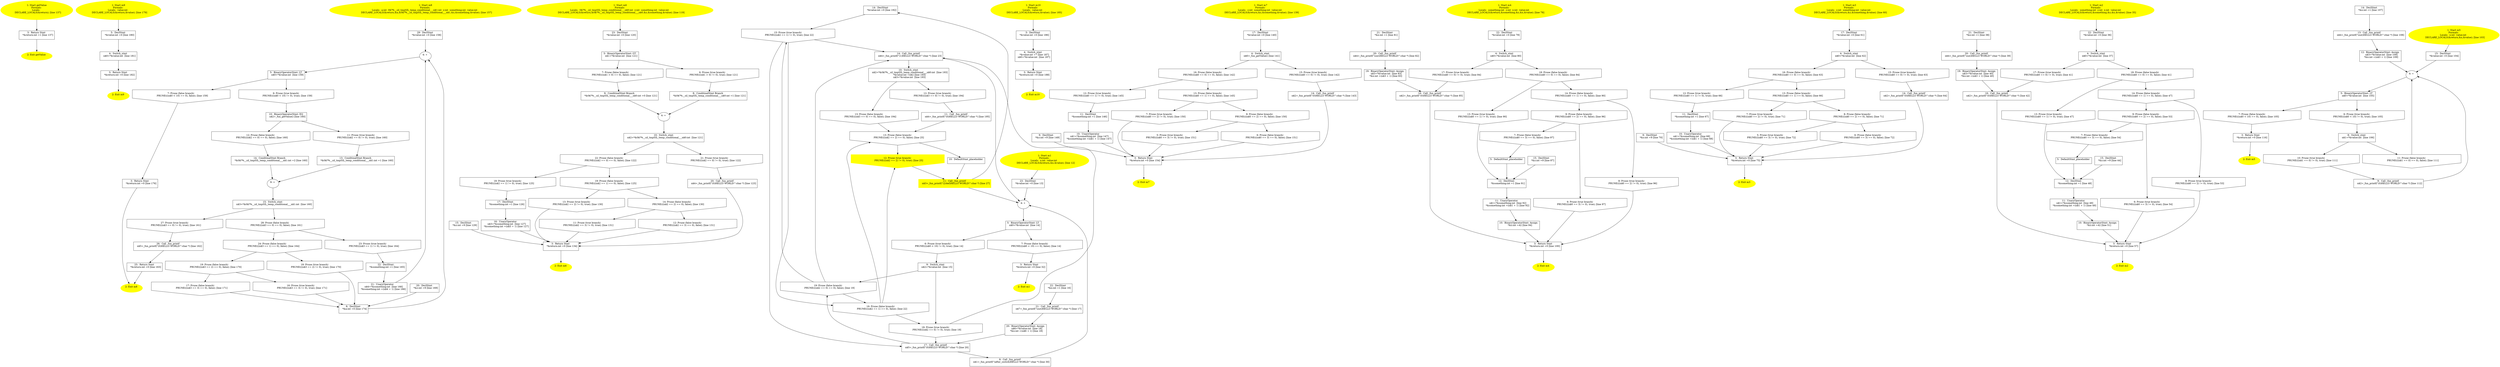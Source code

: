 /* @generated */
digraph iCFG {
"getValue3" [label="3:  Return Stmt \n   *&return:int =1 [line 137]\n " shape="box"]
	

	 "getValue3" -> "getValue2" ;
"getValue2" [label="2: Exit getValue \n  " color=yellow style=filled]
	

"getValue1" [label="1: Start getValue\nFormals: \nLocals:  \n   DECLARE_LOCALS(&return); [line 137]\n " color=yellow style=filled]
	

	 "getValue1" -> "getValue3" ;
"m95" [label="5:  DeclStmt \n   *&value:int =0 [line 180]\n " shape="box"]
	

	 "m95" -> "m94" ;
"m94" [label="4:  Switch_stmt \n   n$0=*&value:int  [line 181]\n " shape="box"]
	

	 "m94" -> "m93" ;
"m93" [label="3:  Return Stmt \n   *&return:int =0 [line 182]\n " shape="box"]
	

	 "m93" -> "m92" ;
"m92" [label="2: Exit m9 \n  " color=yellow style=filled]
	

"m91" [label="1: Start m9\nFormals: \nLocals:  value:int  \n   DECLARE_LOCALS(&return,&value); [line 179]\n " color=yellow style=filled]
	

	 "m91" -> "m95" ;
"m829" [label="29:  DeclStmt \n   *&value:int =0 [line 158]\n " shape="box"]
	

	 "m829" -> "m84" ;
"m828" [label="28: Prune (false branch) \n   PRUNE(((n$3 == 0) == 0), false); [line 161]\n " shape="invhouse"]
	

	 "m828" -> "m823" ;
	 "m828" -> "m824" ;
"m827" [label="27: Prune (true branch) \n   PRUNE(((n$3 == 0) != 0), true); [line 161]\n " shape="invhouse"]
	

	 "m827" -> "m826" ;
"m826" [label="26:  Call _fun_printf \n   n$5=_fun_printf(\"(0)HELLO WORLD!\":char *) [line 162]\n " shape="box"]
	

	 "m826" -> "m825" ;
"m825" [label="25:  Return Stmt \n   *&return:int =0 [line 163]\n " shape="box"]
	

	 "m825" -> "m82" ;
"m824" [label="24: Prune (false branch) \n   PRUNE(((n$3 == 1) == 0), false); [line 164]\n " shape="invhouse"]
	

	 "m824" -> "m818" ;
	 "m824" -> "m819" ;
"m823" [label="23: Prune (true branch) \n   PRUNE(((n$3 == 1) != 0), true); [line 164]\n " shape="invhouse"]
	

	 "m823" -> "m822" ;
"m822" [label="22:  DeclStmt \n   *&something:int =1 [line 165]\n " shape="box"]
	

	 "m822" -> "m821" ;
"m821" [label="21:  UnaryOperator \n   n$4=*&something:int  [line 166]\n  *&something:int =(n$4 + 1) [line 166]\n " shape="box"]
	

	 "m821" -> "m84" ;
"m820" [label="20:  DeclStmt \n   *&z:int =9 [line 169]\n " shape="box"]
	

	 "m820" -> "m88" ;
"m819" [label="19: Prune (false branch) \n   PRUNE(((n$3 == 2) == 0), false); [line 170]\n " shape="invhouse"]
	

	 "m819" -> "m816" ;
	 "m819" -> "m817" ;
"m818" [label="18: Prune (true branch) \n   PRUNE(((n$3 == 2) != 0), true); [line 170]\n " shape="invhouse"]
	

	 "m818" -> "m88" ;
"m817" [label="17: Prune (false branch) \n   PRUNE(((n$3 == 3) == 0), false); [line 171]\n " shape="invhouse"]
	

	 "m817" -> "m88" ;
"m816" [label="16: Prune (true branch) \n   PRUNE(((n$3 == 3) != 0), true); [line 171]\n " shape="invhouse"]
	

	 "m816" -> "m88" ;
"m815" [label="15:  Switch_stmt \n   n$3=*&0$?%__sil_tmpSIL_temp_conditional___n$1:int  [line 160]\n " shape="box"]
	

	 "m815" -> "m827" ;
	 "m815" -> "m828" ;
"m814" [label="14:  ConditinalStmt Branch \n   *&0$?%__sil_tmpSIL_temp_conditional___n$1:int =2 [line 160]\n " shape="box"]
	

	 "m814" -> "m89" ;
"m813" [label="13:  ConditinalStmt Branch \n   *&0$?%__sil_tmpSIL_temp_conditional___n$1:int =1 [line 160]\n " shape="box"]
	

	 "m813" -> "m89" ;
"m812" [label="12: Prune (false branch) \n   PRUNE(((n$2 == 0) == 0), false); [line 160]\n " shape="invhouse"]
	

	 "m812" -> "m814" ;
"m811" [label="11: Prune (true branch) \n   PRUNE(((n$2 == 0) != 0), true); [line 160]\n " shape="invhouse"]
	

	 "m811" -> "m813" ;
"m810" [label="10:  BinaryOperatorStmt: EQ \n   n$2=_fun_getValue() [line 160]\n " shape="box"]
	

	 "m810" -> "m811" ;
	 "m810" -> "m812" ;
"m89" [label="9: + \n  " ]
	

	 "m89" -> "m815" ;
"m88" [label="8:  DeclStmt \n   *&a:int =0 [line 174]\n " shape="box"]
	

	 "m88" -> "m84" ;
"m87" [label="7: Prune (false branch) \n   PRUNE(((n$0 < 10) == 0), false); [line 159]\n " shape="invhouse"]
	

	 "m87" -> "m83" ;
"m86" [label="6: Prune (true branch) \n   PRUNE(((n$0 < 10) != 0), true); [line 159]\n " shape="invhouse"]
	

	 "m86" -> "m810" ;
"m85" [label="5:  BinaryOperatorStmt: LT \n   n$0=*&value:int  [line 159]\n " shape="box"]
	

	 "m85" -> "m86" ;
	 "m85" -> "m87" ;
"m84" [label="4: + \n  " ]
	

	 "m84" -> "m85" ;
"m83" [label="3:  Return Stmt \n   *&return:int =0 [line 176]\n " shape="box"]
	

	 "m83" -> "m82" ;
"m82" [label="2: Exit m8 \n  " color=yellow style=filled]
	

"m81" [label="1: Start m8\nFormals: \nLocals:  a:int  0$?%__sil_tmpSIL_temp_conditional___n$1:int  z:int  something:int  value:int  \n   DECLARE_LOCALS(&return,&a,&0$?%__sil_tmpSIL_temp_conditional___n$1,&z,&something,&value); [line 157]\n " color=yellow style=filled]
	

	 "m81" -> "m829" ;
"m623" [label="23:  DeclStmt \n   *&value:int =0 [line 120]\n " shape="box"]
	

	 "m623" -> "m65" ;
"m622" [label="22: Prune (false branch) \n   PRUNE(((n$2 == 0) == 0), false); [line 122]\n " shape="invhouse"]
	

	 "m622" -> "m618" ;
	 "m622" -> "m619" ;
"m621" [label="21: Prune (true branch) \n   PRUNE(((n$2 == 0) != 0), true); [line 122]\n " shape="invhouse"]
	

	 "m621" -> "m620" ;
"m620" [label="20:  Call _fun_printf \n   n$4=_fun_printf(\"(0)HELLO WORLD!\":char *) [line 123]\n " shape="box"]
	

	 "m620" -> "m63" ;
"m619" [label="19: Prune (false branch) \n   PRUNE(((n$2 == 1) == 0), false); [line 125]\n " shape="invhouse"]
	

	 "m619" -> "m613" ;
	 "m619" -> "m614" ;
"m618" [label="18: Prune (true branch) \n   PRUNE(((n$2 == 1) != 0), true); [line 125]\n " shape="invhouse"]
	

	 "m618" -> "m617" ;
"m617" [label="17:  DeclStmt \n   *&something:int =1 [line 126]\n " shape="box"]
	

	 "m617" -> "m616" ;
"m616" [label="16:  UnaryOperator \n   n$3=*&something:int  [line 127]\n  *&something:int =(n$3 + 1) [line 127]\n " shape="box"]
	

	 "m616" -> "m63" ;
"m615" [label="15:  DeclStmt \n   *&z:int =9 [line 129]\n " shape="box"]
	

	 "m615" -> "m63" ;
"m614" [label="14: Prune (false branch) \n   PRUNE(((n$2 == 2) == 0), false); [line 130]\n " shape="invhouse"]
	

	 "m614" -> "m611" ;
	 "m614" -> "m612" ;
"m613" [label="13: Prune (true branch) \n   PRUNE(((n$2 == 2) != 0), true); [line 130]\n " shape="invhouse"]
	

	 "m613" -> "m63" ;
"m612" [label="12: Prune (false branch) \n   PRUNE(((n$2 == 3) == 0), false); [line 131]\n " shape="invhouse"]
	

	 "m612" -> "m63" ;
"m611" [label="11: Prune (true branch) \n   PRUNE(((n$2 == 3) != 0), true); [line 131]\n " shape="invhouse"]
	

	 "m611" -> "m63" ;
"m610" [label="10:  Switch_stmt \n   n$2=*&0$?%__sil_tmpSIL_temp_conditional___n$0:int  [line 121]\n " shape="box"]
	

	 "m610" -> "m621" ;
	 "m610" -> "m622" ;
"m69" [label="9:  ConditinalStmt Branch \n   *&0$?%__sil_tmpSIL_temp_conditional___n$0:int =0 [line 121]\n " shape="box"]
	

	 "m69" -> "m64" ;
"m68" [label="8:  ConditinalStmt Branch \n   *&0$?%__sil_tmpSIL_temp_conditional___n$0:int =1 [line 121]\n " shape="box"]
	

	 "m68" -> "m64" ;
"m67" [label="7: Prune (false branch) \n   PRUNE(((n$1 > 0) == 0), false); [line 121]\n " shape="invhouse"]
	

	 "m67" -> "m69" ;
"m66" [label="6: Prune (true branch) \n   PRUNE(((n$1 > 0) != 0), true); [line 121]\n " shape="invhouse"]
	

	 "m66" -> "m68" ;
"m65" [label="5:  BinaryOperatorStmt: GT \n   n$1=*&value:int  [line 121]\n " shape="box"]
	

	 "m65" -> "m66" ;
	 "m65" -> "m67" ;
"m64" [label="4: + \n  " ]
	

	 "m64" -> "m610" ;
"m63" [label="3:  Return Stmt \n   *&return:int =0 [line 134]\n " shape="box"]
	

	 "m63" -> "m62" ;
"m62" [label="2: Exit m6 \n  " color=yellow style=filled]
	

"m61" [label="1: Start m6\nFormals: \nLocals:  0$?%__sil_tmpSIL_temp_conditional___n$0:int  z:int  something:int  value:int  \n   DECLARE_LOCALS(&return,&0$?%__sil_tmpSIL_temp_conditional___n$0,&z,&something,&value); [line 119]\n " color=yellow style=filled]
	

	 "m61" -> "m623" ;
"m1114" [label="14:  DeclStmt \n   *&value:int =0 [line 192]\n " shape="box"]
	

	 "m1114" -> "m115" ;
"m1113" [label="13: Prune (false branch) \n   PRUNE(((n$3 == 0) == 0), false); [line 194]\n " shape="invhouse"]
	

	 "m1113" -> "m113" ;
"m1112" [label="12: Prune (true branch) \n   PRUNE(((n$3 == 0) != 0), true); [line 194]\n " shape="invhouse"]
	

	 "m1112" -> "m1111" ;
"m1111" [label="11:  Call _fun_printf \n   n$4=_fun_printf(\"(0)HELLO WORLD!\":char *) [line 195]\n " shape="box"]
	

	 "m1111" -> "m113" ;
"m1110" [label="10:  Switch_stmt \n   n$2=*&0$?%__sil_tmpSIL_temp_conditional___n$0:int  [line 193]\n  *&value:int =n$2 [line 193]\n  n$3=*&value:int  [line 193]\n " shape="box"]
	

	 "m1110" -> "m1112" ;
	 "m1110" -> "m1113" ;
"m119" [label="9:  ConditinalStmt Branch \n   *&0$?%__sil_tmpSIL_temp_conditional___n$0:int =9 [line 193]\n " shape="box"]
	

	 "m119" -> "m114" ;
"m118" [label="8:  ConditinalStmt Branch \n   *&0$?%__sil_tmpSIL_temp_conditional___n$0:int =7 [line 193]\n " shape="box"]
	

	 "m118" -> "m114" ;
"m117" [label="7: Prune (false branch) \n   PRUNE(((n$1 == 0) == 0), false); [line 193]\n " shape="invhouse"]
	

	 "m117" -> "m119" ;
"m116" [label="6: Prune (true branch) \n   PRUNE(((n$1 == 0) != 0), true); [line 193]\n " shape="invhouse"]
	

	 "m116" -> "m118" ;
"m115" [label="5:  BinaryOperatorStmt: EQ \n   n$1=*&value:int  [line 193]\n " shape="box"]
	

	 "m115" -> "m116" ;
	 "m115" -> "m117" ;
"m114" [label="4: + \n  " ]
	

	 "m114" -> "m1110" ;
"m113" [label="3:  Return Stmt \n   *&return:int =0 [line 197]\n " shape="box"]
	

	 "m113" -> "m112" ;
"m112" [label="2: Exit m11 \n  " color=yellow style=filled]
	

"m111" [label="1: Start m11\nFormals: \nLocals:  0$?%__sil_tmpSIL_temp_conditional___n$0:int  value:int  \n   DECLARE_LOCALS(&return,&0$?%__sil_tmpSIL_temp_conditional___n$0,&value); [line 191]\n " color=yellow style=filled]
	

	 "m111" -> "m1114" ;
"m123" [label="23:  DeclStmt \n   *&value:int =0 [line 13]\n " shape="box"]
	

	 "m123" -> "m14" ;
"m122" [label="22:  DeclStmt \n   *&x:int =1 [line 16]\n " shape="box"]
	

	 "m122" -> "m121" ;
"m121" [label="21:  Call _fun_printf \n   n$7=_fun_printf(\"(out)HELLO WORLD!\":char *) [line 17]\n " shape="box"]
	

	 "m121" -> "m120" ;
"m120" [label="20:  BinaryOperatorStmt: Assign \n   n$6=*&value:int  [line 18]\n  *&x:int =(n$6 + 1) [line 18]\n " shape="box"]
	

	 "m120" -> "m117" ;
"m119" [label="19: Prune (false branch) \n   PRUNE(((n$2 == 0) == 0), false); [line 19]\n " shape="invhouse"]
	

	 "m119" -> "m115" ;
	 "m119" -> "m116" ;
"m118" [label="18: Prune (true branch) \n   PRUNE(((n$2 == 0) != 0), true); [line 19]\n " shape="invhouse"]
	

	 "m118" -> "m117" ;
"m117" [label="17:  Call _fun_printf \n   n$5=_fun_printf(\"(0)HELLO WORLD!\":char *) [line 20]\n " shape="box"]
	

	 "m117" -> "m18" ;
"m116" [label="16: Prune (false branch) \n   PRUNE(((n$2 == 1) == 0), false); [line 22]\n " shape="invhouse"]
	

	 "m116" -> "m112" ;
	 "m116" -> "m113" ;
"m115" [label="15: Prune (true branch) \n   PRUNE(((n$2 == 1) != 0), true); [line 22]\n " shape="invhouse"]
	

	 "m115" -> "m114" ;
"m114" [label="14:  Call _fun_printf \n   n$4=_fun_printf(\"(1)HELLO WORLD!\":char *) [line 23]\n " shape="box"]
	

	 "m114" -> "m14" ;
"m113" [label="13: Prune (false branch) \n   PRUNE(((n$2 == 2) == 0), false); [line 25]\n " shape="invhouse"]
	

	 "m113" -> "m110" ;
"m112" [label="12: Prune (true branch) \n   PRUNE(((n$2 == 2) != 0), true); [line 25]\n " shape="invhouse"]
	

	 "m112" -> "m111" ;
"m111" [label="11:  Call _fun_printf \n   n$3=_fun_printf(\"(2/def)HELLO WORLD!\":char *) [line 27]\n " shape="box"]
	

	 "m111" -> "m14" ;
"m110" [label="10:  DefaultStmt_placeholder \n  " shape="box"]
	

	 "m110" -> "m111" ;
"m19" [label="9:  Switch_stmt \n   n$2=*&value:int  [line 15]\n " shape="box"]
	

	 "m19" -> "m118" ;
	 "m19" -> "m119" ;
"m18" [label="8:  Call _fun_printf \n   n$1=_fun_printf(\"(after_switch)HELLO WORLD!\":char *) [line 30]\n " shape="box"]
	

	 "m18" -> "m14" ;
"m17" [label="7: Prune (false branch) \n   PRUNE(((n$0 < 10) == 0), false); [line 14]\n " shape="invhouse"]
	

	 "m17" -> "m13" ;
"m16" [label="6: Prune (true branch) \n   PRUNE(((n$0 < 10) != 0), true); [line 14]\n " shape="invhouse"]
	

	 "m16" -> "m19" ;
"m15" [label="5:  BinaryOperatorStmt: LT \n   n$0=*&value:int  [line 14]\n " shape="box"]
	

	 "m15" -> "m16" ;
	 "m15" -> "m17" ;
"m14" [label="4: + \n  " ]
	

	 "m14" -> "m15" ;
"m13" [label="3:  Return Stmt \n   *&return:int =0 [line 32]\n " shape="box"]
	

	 "m13" -> "m12" ;
"m12" [label="2: Exit m1 \n  " color=yellow style=filled]
	

"m11" [label="1: Start m1\nFormals: \nLocals:  x:int  value:int  \n   DECLARE_LOCALS(&return,&x,&value); [line 12]\n " color=yellow style=filled]
	

	 "m11" -> "m123" ;
"m105" [label="5:  DeclStmt \n   *&value:int =0 [line 186]\n " shape="box"]
	

	 "m105" -> "m104" ;
"m104" [label="4:  Switch_stmt \n   *&value:int =7 [line 187]\n  n$0=*&value:int  [line 187]\n " shape="box"]
	

	 "m104" -> "m103" ;
"m103" [label="3:  Return Stmt \n   *&return:int =0 [line 188]\n " shape="box"]
	

	 "m103" -> "m102" ;
"m102" [label="2: Exit m10 \n  " color=yellow style=filled]
	

"m101" [label="1: Start m10\nFormals: \nLocals:  value:int  \n   DECLARE_LOCALS(&return,&value); [line 185]\n " color=yellow style=filled]
	

	 "m101" -> "m105" ;
"m717" [label="17:  DeclStmt \n   *&value:int =0 [line 140]\n " shape="box"]
	

	 "m717" -> "m74" ;
"m716" [label="16: Prune (false branch) \n   PRUNE(((n$0 == 0) == 0), false); [line 142]\n " shape="invhouse"]
	

	 "m716" -> "m712" ;
	 "m716" -> "m713" ;
"m715" [label="15: Prune (true branch) \n   PRUNE(((n$0 == 0) != 0), true); [line 142]\n " shape="invhouse"]
	

	 "m715" -> "m714" ;
"m714" [label="14:  Call _fun_printf \n   n$2=_fun_printf(\"(0)HELLO WORLD!\":char *) [line 143]\n " shape="box"]
	

	 "m714" -> "m73" ;
"m713" [label="13: Prune (false branch) \n   PRUNE(((n$0 == 1) == 0), false); [line 145]\n " shape="invhouse"]
	

	 "m713" -> "m77" ;
	 "m713" -> "m78" ;
"m712" [label="12: Prune (true branch) \n   PRUNE(((n$0 == 1) != 0), true); [line 145]\n " shape="invhouse"]
	

	 "m712" -> "m711" ;
"m711" [label="11:  DeclStmt \n   *&something:int =1 [line 146]\n " shape="box"]
	

	 "m711" -> "m710" ;
"m710" [label="10:  UnaryOperator \n   n$1=*&something:int  [line 147]\n  *&something:int =(n$1 + 1) [line 147]\n " shape="box"]
	

	 "m710" -> "m73" ;
"m79" [label="9:  DeclStmt \n   *&z:int =9 [line 149]\n " shape="box"]
	

	 "m79" -> "m73" ;
"m78" [label="8: Prune (false branch) \n   PRUNE(((n$0 == 2) == 0), false); [line 150]\n " shape="invhouse"]
	

	 "m78" -> "m75" ;
	 "m78" -> "m76" ;
"m77" [label="7: Prune (true branch) \n   PRUNE(((n$0 == 2) != 0), true); [line 150]\n " shape="invhouse"]
	

	 "m77" -> "m73" ;
"m76" [label="6: Prune (false branch) \n   PRUNE(((n$0 == 3) == 0), false); [line 151]\n " shape="invhouse"]
	

	 "m76" -> "m73" ;
"m75" [label="5: Prune (true branch) \n   PRUNE(((n$0 == 3) != 0), true); [line 151]\n " shape="invhouse"]
	

	 "m75" -> "m73" ;
"m74" [label="4:  Switch_stmt \n   n$0=_fun_getValue() [line 141]\n " shape="box"]
	

	 "m74" -> "m715" ;
	 "m74" -> "m716" ;
"m73" [label="3:  Return Stmt \n   *&return:int =0 [line 154]\n " shape="box"]
	

	 "m73" -> "m72" ;
"m72" [label="2: Exit m7 \n  " color=yellow style=filled]
	

"m71" [label="1: Start m7\nFormals: \nLocals:  z:int  something:int  value:int  \n   DECLARE_LOCALS(&return,&z,&something,&value); [line 139]\n " color=yellow style=filled]
	

	 "m71" -> "m717" ;
"m422" [label="22:  DeclStmt \n   *&value:int =0 [line 79]\n " shape="box"]
	

	 "m422" -> "m44" ;
"m421" [label="21:  DeclStmt \n   *&x:int =1 [line 81]\n " shape="box"]
	

	 "m421" -> "m420" ;
"m420" [label="20:  Call _fun_printf \n   n$4=_fun_printf(\"(out)HELLO WORLD!\":char *) [line 82]\n " shape="box"]
	

	 "m420" -> "m419" ;
"m419" [label="19:  BinaryOperatorStmt: Assign \n   n$3=*&value:int  [line 83]\n  *&x:int =(n$3 + 1) [line 83]\n " shape="box"]
	

	 "m419" -> "m416" ;
"m418" [label="18: Prune (false branch) \n   PRUNE(((n$0 == 0) == 0), false); [line 84]\n " shape="invhouse"]
	

	 "m418" -> "m413" ;
	 "m418" -> "m414" ;
"m417" [label="17: Prune (true branch) \n   PRUNE(((n$0 == 0) != 0), true); [line 84]\n " shape="invhouse"]
	

	 "m417" -> "m416" ;
"m416" [label="16:  Call _fun_printf \n   n$2=_fun_printf(\"(0)HELLO WORLD!\":char *) [line 85]\n " shape="box"]
	

	 "m416" -> "m43" ;
"m415" [label="15:  DeclStmt \n   *&z:int =9 [line 87]\n " shape="box"]
	

	 "m415" -> "m412" ;
"m414" [label="14: Prune (false branch) \n   PRUNE(((n$0 == 1) == 0), false); [line 90]\n " shape="invhouse"]
	

	 "m414" -> "m48" ;
	 "m414" -> "m49" ;
"m413" [label="13: Prune (true branch) \n   PRUNE(((n$0 == 1) != 0), true); [line 90]\n " shape="invhouse"]
	

	 "m413" -> "m412" ;
"m412" [label="12:  DeclStmt \n   *&something:int =1 [line 91]\n " shape="box"]
	

	 "m412" -> "m411" ;
"m411" [label="11:  UnaryOperator \n   n$1=*&something:int  [line 92]\n  *&something:int =(n$1 + 1) [line 92]\n " shape="box"]
	

	 "m411" -> "m410" ;
"m410" [label="10:  BinaryOperatorStmt: Assign \n   *&z:int =42 [line 94]\n " shape="box"]
	

	 "m410" -> "m43" ;
"m49" [label="9: Prune (false branch) \n   PRUNE(((n$0 == 2) == 0), false); [line 96]\n " shape="invhouse"]
	

	 "m49" -> "m46" ;
	 "m49" -> "m47" ;
"m48" [label="8: Prune (true branch) \n   PRUNE(((n$0 == 2) != 0), true); [line 96]\n " shape="invhouse"]
	

	 "m48" -> "m43" ;
"m47" [label="7: Prune (false branch) \n   PRUNE(((n$0 == 3) == 0), false); [line 97]\n " shape="invhouse"]
	

	 "m47" -> "m45" ;
"m46" [label="6: Prune (true branch) \n   PRUNE(((n$0 == 3) != 0), true); [line 97]\n " shape="invhouse"]
	

	 "m46" -> "m43" ;
"m45" [label="5:  DefaultStmt_placeholder \n  " shape="box"]
	

	 "m45" -> "m412" ;
"m44" [label="4:  Switch_stmt \n   n$0=*&value:int  [line 80]\n " shape="box"]
	

	 "m44" -> "m417" ;
	 "m44" -> "m418" ;
"m43" [label="3:  Return Stmt \n   *&return:int =0 [line 100]\n " shape="box"]
	

	 "m43" -> "m42" ;
"m42" [label="2: Exit m4 \n  " color=yellow style=filled]
	

"m41" [label="1: Start m4\nFormals: \nLocals:  something:int  z:int  x:int  value:int  \n   DECLARE_LOCALS(&return,&something,&z,&x,&value); [line 78]\n " color=yellow style=filled]
	

	 "m41" -> "m422" ;
"m317" [label="17:  DeclStmt \n   *&value:int =0 [line 61]\n " shape="box"]
	

	 "m317" -> "m34" ;
"m316" [label="16: Prune (false branch) \n   PRUNE(((n$0 == 0) == 0), false); [line 63]\n " shape="invhouse"]
	

	 "m316" -> "m312" ;
	 "m316" -> "m313" ;
"m315" [label="15: Prune (true branch) \n   PRUNE(((n$0 == 0) != 0), true); [line 63]\n " shape="invhouse"]
	

	 "m315" -> "m314" ;
"m314" [label="14:  Call _fun_printf \n   n$2=_fun_printf(\"(0)HELLO WORLD!\":char *) [line 64]\n " shape="box"]
	

	 "m314" -> "m33" ;
"m313" [label="13: Prune (false branch) \n   PRUNE(((n$0 == 1) == 0), false); [line 66]\n " shape="invhouse"]
	

	 "m313" -> "m37" ;
	 "m313" -> "m38" ;
"m312" [label="12: Prune (true branch) \n   PRUNE(((n$0 == 1) != 0), true); [line 66]\n " shape="invhouse"]
	

	 "m312" -> "m311" ;
"m311" [label="11:  DeclStmt \n   *&something:int =1 [line 67]\n " shape="box"]
	

	 "m311" -> "m310" ;
"m310" [label="10:  UnaryOperator \n   n$1=*&something:int  [line 68]\n  *&something:int =(n$1 + 1) [line 68]\n " shape="box"]
	

	 "m310" -> "m33" ;
"m39" [label="9:  DeclStmt \n   *&z:int =9 [line 70]\n " shape="box"]
	

	 "m39" -> "m33" ;
"m38" [label="8: Prune (false branch) \n   PRUNE(((n$0 == 2) == 0), false); [line 71]\n " shape="invhouse"]
	

	 "m38" -> "m35" ;
	 "m38" -> "m36" ;
"m37" [label="7: Prune (true branch) \n   PRUNE(((n$0 == 2) != 0), true); [line 71]\n " shape="invhouse"]
	

	 "m37" -> "m33" ;
"m36" [label="6: Prune (false branch) \n   PRUNE(((n$0 == 3) == 0), false); [line 72]\n " shape="invhouse"]
	

	 "m36" -> "m33" ;
"m35" [label="5: Prune (true branch) \n   PRUNE(((n$0 == 3) != 0), true); [line 72]\n " shape="invhouse"]
	

	 "m35" -> "m33" ;
"m34" [label="4:  Switch_stmt \n   n$0=*&value:int  [line 62]\n " shape="box"]
	

	 "m34" -> "m315" ;
	 "m34" -> "m316" ;
"m33" [label="3:  Return Stmt \n   *&return:int =0 [line 75]\n " shape="box"]
	

	 "m33" -> "m32" ;
"m32" [label="2: Exit m3 \n  " color=yellow style=filled]
	

"m31" [label="1: Start m3\nFormals: \nLocals:  z:int  something:int  value:int  \n   DECLARE_LOCALS(&return,&z,&something,&value); [line 60]\n " color=yellow style=filled]
	

	 "m31" -> "m317" ;
"m222" [label="22:  DeclStmt \n   *&value:int =0 [line 36]\n " shape="box"]
	

	 "m222" -> "m24" ;
"m221" [label="21:  DeclStmt \n   *&x:int =1 [line 38]\n " shape="box"]
	

	 "m221" -> "m220" ;
"m220" [label="20:  Call _fun_printf \n   n$4=_fun_printf(\"(out)HELLO WORLD!\":char *) [line 39]\n " shape="box"]
	

	 "m220" -> "m219" ;
"m219" [label="19:  BinaryOperatorStmt: Assign \n   n$3=*&value:int  [line 40]\n  *&x:int =(n$3 + 1) [line 40]\n " shape="box"]
	

	 "m219" -> "m216" ;
"m218" [label="18: Prune (false branch) \n   PRUNE(((n$0 == 0) == 0), false); [line 41]\n " shape="invhouse"]
	

	 "m218" -> "m213" ;
	 "m218" -> "m214" ;
"m217" [label="17: Prune (true branch) \n   PRUNE(((n$0 == 0) != 0), true); [line 41]\n " shape="invhouse"]
	

	 "m217" -> "m216" ;
"m216" [label="16:  Call _fun_printf \n   n$2=_fun_printf(\"(0)HELLO WORLD!\":char *) [line 42]\n " shape="box"]
	

	 "m216" -> "m23" ;
"m215" [label="15:  DeclStmt \n   *&z:int =9 [line 44]\n " shape="box"]
	

	 "m215" -> "m212" ;
"m214" [label="14: Prune (false branch) \n   PRUNE(((n$0 == 1) == 0), false); [line 47]\n " shape="invhouse"]
	

	 "m214" -> "m28" ;
	 "m214" -> "m29" ;
"m213" [label="13: Prune (true branch) \n   PRUNE(((n$0 == 1) != 0), true); [line 47]\n " shape="invhouse"]
	

	 "m213" -> "m212" ;
"m212" [label="12:  DeclStmt \n   *&something:int =1 [line 48]\n " shape="box"]
	

	 "m212" -> "m211" ;
"m211" [label="11:  UnaryOperator \n   n$1=*&something:int  [line 49]\n  *&something:int =(n$1 + 1) [line 49]\n " shape="box"]
	

	 "m211" -> "m210" ;
"m210" [label="10:  BinaryOperatorStmt: Assign \n   *&z:int =42 [line 51]\n " shape="box"]
	

	 "m210" -> "m23" ;
"m29" [label="9: Prune (false branch) \n   PRUNE(((n$0 == 2) == 0), false); [line 53]\n " shape="invhouse"]
	

	 "m29" -> "m26" ;
	 "m29" -> "m27" ;
"m28" [label="8: Prune (true branch) \n   PRUNE(((n$0 == 2) != 0), true); [line 53]\n " shape="invhouse"]
	

	 "m28" -> "m23" ;
"m27" [label="7: Prune (false branch) \n   PRUNE(((n$0 == 3) == 0), false); [line 54]\n " shape="invhouse"]
	

	 "m27" -> "m25" ;
"m26" [label="6: Prune (true branch) \n   PRUNE(((n$0 == 3) != 0), true); [line 54]\n " shape="invhouse"]
	

	 "m26" -> "m23" ;
"m25" [label="5:  DefaultStmt_placeholder \n  " shape="box"]
	

	 "m25" -> "m212" ;
"m24" [label="4:  Switch_stmt \n   n$0=*&value:int  [line 37]\n " shape="box"]
	

	 "m24" -> "m217" ;
	 "m24" -> "m218" ;
"m23" [label="3:  Return Stmt \n   *&return:int =0 [line 57]\n " shape="box"]
	

	 "m23" -> "m22" ;
"m22" [label="2: Exit m2 \n  " color=yellow style=filled]
	

"m21" [label="1: Start m2\nFormals: \nLocals:  something:int  z:int  x:int  value:int  \n   DECLARE_LOCALS(&return,&something,&z,&x,&value); [line 35]\n " color=yellow style=filled]
	

	 "m21" -> "m222" ;
"m515" [label="15:  DeclStmt \n   *&value:int =0 [line 104]\n " shape="box"]
	

	 "m515" -> "m54" ;
"m514" [label="14:  DeclStmt \n   *&x:int =1 [line 107]\n " shape="box"]
	

	 "m514" -> "m513" ;
"m513" [label="13:  Call _fun_printf \n   n$4=_fun_printf(\"(out)HELLO WORLD!\":char *) [line 108]\n " shape="box"]
	

	 "m513" -> "m512" ;
"m512" [label="12:  BinaryOperatorStmt: Assign \n   n$3=*&value:int  [line 109]\n  *&x:int =(n$3 + 1) [line 109]\n " shape="box"]
	

	 "m512" -> "m54" ;
"m511" [label="11: Prune (false branch) \n   PRUNE(((n$1 == 0) == 0), false); [line 111]\n " shape="invhouse"]
	

	 "m511" -> "m54" ;
"m510" [label="10: Prune (true branch) \n   PRUNE(((n$1 == 0) != 0), true); [line 111]\n " shape="invhouse"]
	

	 "m510" -> "m59" ;
"m59" [label="9:  Call _fun_printf \n   n$2=_fun_printf(\"(0)HELLO WORLD!\":char *) [line 112]\n " shape="box"]
	

	 "m59" -> "m54" ;
"m58" [label="8:  Switch_stmt \n   n$1=*&value:int  [line 106]\n " shape="box"]
	

	 "m58" -> "m510" ;
	 "m58" -> "m511" ;
"m57" [label="7: Prune (false branch) \n   PRUNE(((n$0 < 10) == 0), false); [line 105]\n " shape="invhouse"]
	

	 "m57" -> "m53" ;
"m56" [label="6: Prune (true branch) \n   PRUNE(((n$0 < 10) != 0), true); [line 105]\n " shape="invhouse"]
	

	 "m56" -> "m58" ;
"m55" [label="5:  BinaryOperatorStmt: LT \n   n$0=*&value:int  [line 105]\n " shape="box"]
	

	 "m55" -> "m56" ;
	 "m55" -> "m57" ;
"m54" [label="4: + \n  " ]
	

	 "m54" -> "m55" ;
"m53" [label="3:  Return Stmt \n   *&return:int =0 [line 116]\n " shape="box"]
	

	 "m53" -> "m52" ;
"m52" [label="2: Exit m5 \n  " color=yellow style=filled]
	

"m51" [label="1: Start m5\nFormals: \nLocals:  x:int  value:int  \n   DECLARE_LOCALS(&return,&x,&value); [line 103]\n " color=yellow style=filled]
	

	 "m51" -> "m515" ;
}
